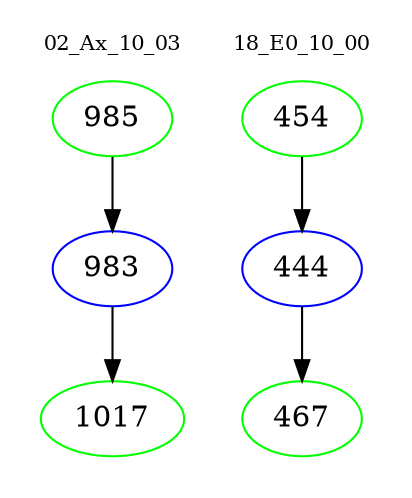 digraph{
subgraph cluster_0 {
color = white
label = "02_Ax_10_03";
fontsize=10;
T0_985 [label="985", color="green"]
T0_985 -> T0_983 [color="black"]
T0_983 [label="983", color="blue"]
T0_983 -> T0_1017 [color="black"]
T0_1017 [label="1017", color="green"]
}
subgraph cluster_1 {
color = white
label = "18_E0_10_00";
fontsize=10;
T1_454 [label="454", color="green"]
T1_454 -> T1_444 [color="black"]
T1_444 [label="444", color="blue"]
T1_444 -> T1_467 [color="black"]
T1_467 [label="467", color="green"]
}
}
